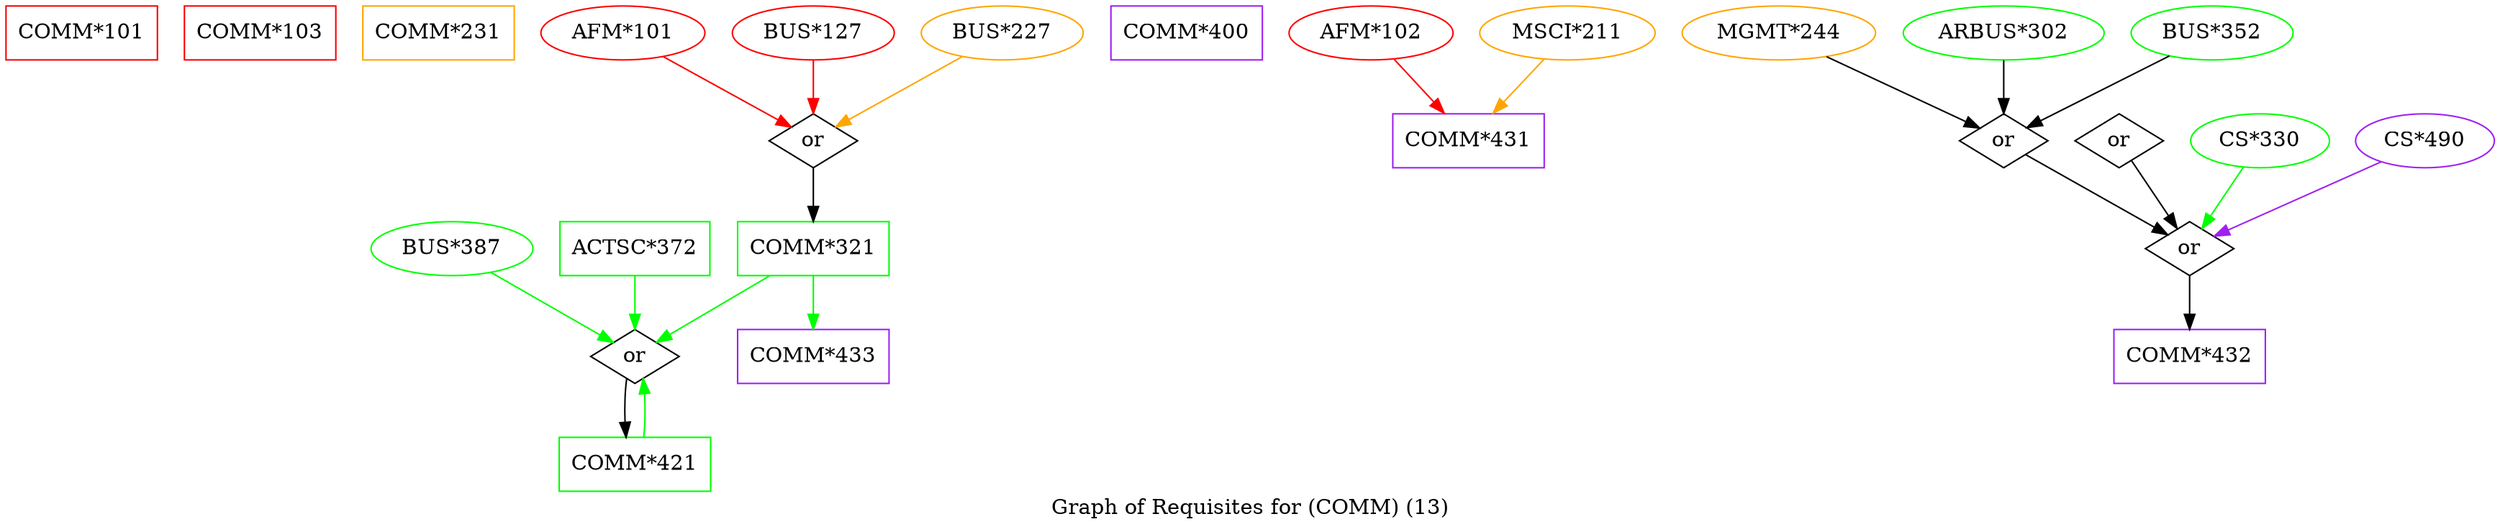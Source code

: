 strict digraph "" {
	graph [bb="0,0,1657.6,347",
		label="Graph of Requisites for (COMM) (13)",
		lheight=0.21,
		lp="828.82,11.5",
		lwidth=3.68
	];
	node [label="\N"];
	"COMM*101"	[color=red,
		height=0.5,
		pos="50.5,329",
		shape=box,
		width=1.4028];
	"COMM*103"	[color=red,
		height=0.5,
		pos="169.5,329",
		shape=box,
		width=1.4028];
	"COMM*231"	[color=orange,
		height=0.5,
		pos="288.5,329",
		shape=box,
		width=1.4028];
	"COMM*321"	[color=green,
		height=0.5,
		pos="538.5,185",
		shape=box,
		width=1.4028];
	or167	[height=0.5,
		label=or,
		pos="419.5,113",
		shape=diamond,
		width=0.81703];
	"COMM*321" -> or167	[color=green,
		pos="e,433.89,122.46 509.39,166.88 488.81,154.77 461.6,138.77 442.53,127.55"];
	"COMM*433"	[color=purple,
		height=0.5,
		pos="538.5,113",
		shape=box,
		width=1.4028];
	"COMM*321" -> "COMM*433"	[color=green,
		pos="e,538.5,131.1 538.5,166.7 538.5,158.98 538.5,149.71 538.5,141.11"];
	"COMM*421"	[color=green,
		height=0.5,
		pos="419.5,41",
		shape=box,
		width=1.4028];
	or167 -> "COMM*421"	[pos="e,413.61,59.019 414,98.17 412.88,89.919 412.51,79.153 412.9,69.256"];
	"COMM*421" -> or167	[color=green,
		pos="e,425,98.17 425.39,59.019 426.31,67.75 426.49,78.53 425.94,88.082"];
	or166	[height=0.5,
		label=or,
		pos="538.5,257",
		shape=diamond,
		width=0.81703];
	or166 -> "COMM*321"	[pos="e,538.5,203.1 538.5,238.7 538.5,230.98 538.5,221.71 538.5,213.11"];
	"AFM*101"	[color=red,
		height=0.5,
		pos="411.5,329",
		width=1.5165];
	"AFM*101" -> or166	[color=red,
		pos="e,523.86,266.07 438.43,313.15 461.14,300.64 493.31,282.91 514.99,270.96"];
	"BUS*127"	[color=red,
		height=0.5,
		pos="538.5,329",
		width=1.4985];
	"BUS*127" -> or166	[color=red,
		pos="e,538.5,275.1 538.5,310.7 538.5,302.98 538.5,293.71 538.5,285.11"];
	"BUS*227"	[color=orange,
		height=0.5,
		pos="664.5,329",
		width=1.4985];
	"BUS*227" -> or166	[color=orange,
		pos="e,553.37,266.26 637.78,313.15 615.38,300.71 583.69,283.11 562.19,271.16"];
	"COMM*400"	[color=purple,
		height=0.5,
		pos="786.5,329",
		shape=box,
		width=1.4028];
	"BUS*387"	[color=green,
		height=0.5,
		pos="297.5,185",
		width=1.4985];
	"BUS*387" -> or167	[color=green,
		pos="e,405.1,122.26 323.37,169.15 344.97,156.77 375.47,139.26 396.29,127.32"];
	"ACTSC*372"	[color=green,
		height=0.5,
		pos="419.5,185",
		shape=box,
		width=1.3889];
	"ACTSC*372" -> or167	[color=green,
		pos="e,419.5,131.1 419.5,166.7 419.5,158.98 419.5,149.71 419.5,141.11"];
	"COMM*431"	[color=purple,
		height=0.5,
		pos="974.5,257",
		shape=box,
		width=1.4028];
	"AFM*102"	[color=red,
		height=0.5,
		pos="909.5,329",
		width=1.5165];
	"AFM*102" -> "COMM*431"	[color=red,
		pos="e,958.3,275.45 924.9,311.41 932.76,302.95 942.49,292.47 951.24,283.05"];
	"MSCI*211"	[color=orange,
		height=0.5,
		pos="1040.5,329",
		width=1.6249];
	"MSCI*211" -> "COMM*431"	[color=orange,
		pos="e,990.95,275.45 1024.9,311.41 1016.8,302.86 1006.8,292.26 997.85,282.77"];
	"COMM*432"	[color=purple,
		height=0.5,
		pos="1454.5,113",
		shape=box,
		width=1.4028];
	or168	[height=0.5,
		label=or,
		pos="1454.5,185",
		shape=diamond,
		width=0.81703];
	or168 -> "COMM*432"	[pos="e,1454.5,131.1 1454.5,166.7 1454.5,158.98 1454.5,149.71 1454.5,141.11"];
	"orCOMM*4320"	[height=0.5,
		label=or,
		pos="1330.5,257",
		shape=diamond,
		width=0.81703];
	"orCOMM*4320" -> or168	[pos="e,1439.8,194.29 1345.2,247.7 1366.4,235.75 1405.6,213.59 1430.9,199.33"];
	"orCOMM*4321"	[height=0.5,
		label=or,
		pos="1407.5,257",
		shape=diamond,
		width=0.81703];
	"orCOMM*4321" -> or168	[pos="e,1446.4,198.05 1415.7,243.81 1422.6,233.57 1432.5,218.72 1440.6,206.63"];
	"MGMT*244"	[color=orange,
		height=0.5,
		pos="1181.5,329",
		width=1.7873];
	"MGMT*244" -> "orCOMM*4320"	[pos="e,1314.5,265.5 1213.1,313.15 1240.5,300.26 1279.8,281.82 1305.2,269.88"];
	"ARBUS*302"	[color=green,
		height=0.5,
		pos="1330.5,329",
		width=1.8596];
	"ARBUS*302" -> "orCOMM*4320"	[pos="e,1330.5,275.1 1330.5,310.7 1330.5,302.98 1330.5,293.71 1330.5,285.11"];
	"BUS*352"	[color=green,
		height=0.5,
		pos="1469.5,329",
		width=1.4985];
	"BUS*352" -> "orCOMM*4320"	[pos="e,1346,265.81 1441,313.67 1415.8,300.94 1379.2,282.53 1355.2,270.42"];
	"CS*330"	[color=green,
		height=0.5,
		pos="1501.5,257",
		width=1.2818];
	"CS*330" -> or168	[color=green,
		pos="e,1462.8,198.31 1490.4,239.41 1483.8,229.65 1475.5,217.23 1468.5,206.82"];
	"CS*490"	[color=purple,
		height=0.5,
		pos="1611.5,257",
		width=1.2818];
	"CS*490" -> or168	[color=purple,
		pos="e,1470.5,193.16 1582.3,243 1553,229.9 1508.1,209.89 1480,197.39"];
}
